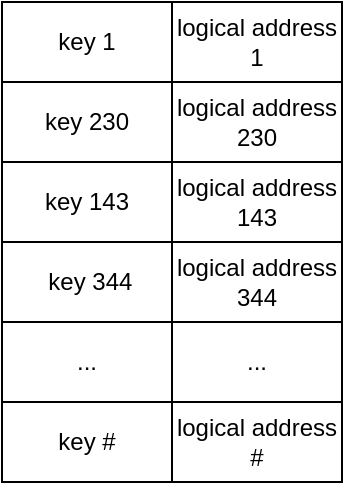 <mxfile version="19.0.2" type="device"><diagram id="_6lm_CGJmrFyF61a6ZGK" name="Page-1"><mxGraphModel dx="328" dy="257" grid="1" gridSize="10" guides="1" tooltips="1" connect="1" arrows="1" fold="1" page="1" pageScale="1" pageWidth="827" pageHeight="1169" math="0" shadow="0"><root><mxCell id="0"/><mxCell id="1" parent="0"/><mxCell id="q25wtdW0XPg9A6ocsqKF-11" value="" style="shape=table;startSize=0;container=1;collapsible=0;childLayout=tableLayout;" vertex="1" parent="1"><mxGeometry x="270" y="160" width="170" height="240" as="geometry"/></mxCell><mxCell id="q25wtdW0XPg9A6ocsqKF-12" value="" style="shape=tableRow;horizontal=0;startSize=0;swimlaneHead=0;swimlaneBody=0;top=0;left=0;bottom=0;right=0;collapsible=0;dropTarget=0;fillColor=none;points=[[0,0.5],[1,0.5]];portConstraint=eastwest;" vertex="1" parent="q25wtdW0XPg9A6ocsqKF-11"><mxGeometry width="170" height="40" as="geometry"/></mxCell><mxCell id="q25wtdW0XPg9A6ocsqKF-13" value="" style="shape=partialRectangle;html=1;whiteSpace=wrap;connectable=0;overflow=hidden;fillColor=none;top=0;left=0;bottom=0;right=0;pointerEvents=1;" vertex="1" parent="q25wtdW0XPg9A6ocsqKF-12"><mxGeometry width="85" height="40" as="geometry"><mxRectangle width="85" height="40" as="alternateBounds"/></mxGeometry></mxCell><mxCell id="q25wtdW0XPg9A6ocsqKF-14" value="" style="shape=partialRectangle;html=1;whiteSpace=wrap;connectable=0;overflow=hidden;fillColor=none;top=0;left=0;bottom=0;right=0;pointerEvents=1;" vertex="1" parent="q25wtdW0XPg9A6ocsqKF-12"><mxGeometry x="85" width="85" height="40" as="geometry"><mxRectangle width="85" height="40" as="alternateBounds"/></mxGeometry></mxCell><mxCell id="q25wtdW0XPg9A6ocsqKF-15" value="" style="shape=tableRow;horizontal=0;startSize=0;swimlaneHead=0;swimlaneBody=0;top=0;left=0;bottom=0;right=0;collapsible=0;dropTarget=0;fillColor=none;points=[[0,0.5],[1,0.5]];portConstraint=eastwest;" vertex="1" parent="q25wtdW0XPg9A6ocsqKF-11"><mxGeometry y="40" width="170" height="40" as="geometry"/></mxCell><mxCell id="q25wtdW0XPg9A6ocsqKF-16" value="" style="shape=partialRectangle;html=1;whiteSpace=wrap;connectable=0;overflow=hidden;fillColor=none;top=0;left=0;bottom=0;right=0;pointerEvents=1;" vertex="1" parent="q25wtdW0XPg9A6ocsqKF-15"><mxGeometry width="85" height="40" as="geometry"><mxRectangle width="85" height="40" as="alternateBounds"/></mxGeometry></mxCell><mxCell id="q25wtdW0XPg9A6ocsqKF-17" value="" style="shape=partialRectangle;html=1;whiteSpace=wrap;connectable=0;overflow=hidden;fillColor=none;top=0;left=0;bottom=0;right=0;pointerEvents=1;" vertex="1" parent="q25wtdW0XPg9A6ocsqKF-15"><mxGeometry x="85" width="85" height="40" as="geometry"><mxRectangle width="85" height="40" as="alternateBounds"/></mxGeometry></mxCell><mxCell id="q25wtdW0XPg9A6ocsqKF-18" value="" style="shape=tableRow;horizontal=0;startSize=0;swimlaneHead=0;swimlaneBody=0;top=0;left=0;bottom=0;right=0;collapsible=0;dropTarget=0;fillColor=none;points=[[0,0.5],[1,0.5]];portConstraint=eastwest;" vertex="1" parent="q25wtdW0XPg9A6ocsqKF-11"><mxGeometry y="80" width="170" height="40" as="geometry"/></mxCell><mxCell id="q25wtdW0XPg9A6ocsqKF-19" value="" style="shape=partialRectangle;html=1;whiteSpace=wrap;connectable=0;overflow=hidden;fillColor=none;top=0;left=0;bottom=0;right=0;pointerEvents=1;" vertex="1" parent="q25wtdW0XPg9A6ocsqKF-18"><mxGeometry width="85" height="40" as="geometry"><mxRectangle width="85" height="40" as="alternateBounds"/></mxGeometry></mxCell><mxCell id="q25wtdW0XPg9A6ocsqKF-20" value="" style="shape=partialRectangle;html=1;whiteSpace=wrap;connectable=0;overflow=hidden;fillColor=none;top=0;left=0;bottom=0;right=0;pointerEvents=1;" vertex="1" parent="q25wtdW0XPg9A6ocsqKF-18"><mxGeometry x="85" width="85" height="40" as="geometry"><mxRectangle width="85" height="40" as="alternateBounds"/></mxGeometry></mxCell><mxCell id="q25wtdW0XPg9A6ocsqKF-21" value="" style="shape=tableRow;horizontal=0;startSize=0;swimlaneHead=0;swimlaneBody=0;top=0;left=0;bottom=0;right=0;collapsible=0;dropTarget=0;fillColor=none;points=[[0,0.5],[1,0.5]];portConstraint=eastwest;" vertex="1" parent="q25wtdW0XPg9A6ocsqKF-11"><mxGeometry y="120" width="170" height="40" as="geometry"/></mxCell><mxCell id="q25wtdW0XPg9A6ocsqKF-22" value="" style="shape=partialRectangle;html=1;whiteSpace=wrap;connectable=0;overflow=hidden;fillColor=none;top=0;left=0;bottom=0;right=0;pointerEvents=1;" vertex="1" parent="q25wtdW0XPg9A6ocsqKF-21"><mxGeometry width="85" height="40" as="geometry"><mxRectangle width="85" height="40" as="alternateBounds"/></mxGeometry></mxCell><mxCell id="q25wtdW0XPg9A6ocsqKF-23" value="" style="shape=partialRectangle;html=1;whiteSpace=wrap;connectable=0;overflow=hidden;fillColor=none;top=0;left=0;bottom=0;right=0;pointerEvents=1;" vertex="1" parent="q25wtdW0XPg9A6ocsqKF-21"><mxGeometry x="85" width="85" height="40" as="geometry"><mxRectangle width="85" height="40" as="alternateBounds"/></mxGeometry></mxCell><mxCell id="q25wtdW0XPg9A6ocsqKF-24" value="" style="shape=tableRow;horizontal=0;startSize=0;swimlaneHead=0;swimlaneBody=0;top=0;left=0;bottom=0;right=0;collapsible=0;dropTarget=0;fillColor=none;points=[[0,0.5],[1,0.5]];portConstraint=eastwest;" vertex="1" parent="q25wtdW0XPg9A6ocsqKF-11"><mxGeometry y="160" width="170" height="40" as="geometry"/></mxCell><mxCell id="q25wtdW0XPg9A6ocsqKF-25" value="" style="shape=partialRectangle;html=1;whiteSpace=wrap;connectable=0;overflow=hidden;fillColor=none;top=0;left=0;bottom=0;right=0;pointerEvents=1;" vertex="1" parent="q25wtdW0XPg9A6ocsqKF-24"><mxGeometry width="85" height="40" as="geometry"><mxRectangle width="85" height="40" as="alternateBounds"/></mxGeometry></mxCell><mxCell id="q25wtdW0XPg9A6ocsqKF-26" value="" style="shape=partialRectangle;html=1;whiteSpace=wrap;connectable=0;overflow=hidden;fillColor=none;top=0;left=0;bottom=0;right=0;pointerEvents=1;" vertex="1" parent="q25wtdW0XPg9A6ocsqKF-24"><mxGeometry x="85" width="85" height="40" as="geometry"><mxRectangle width="85" height="40" as="alternateBounds"/></mxGeometry></mxCell><mxCell id="q25wtdW0XPg9A6ocsqKF-27" value="" style="shape=tableRow;horizontal=0;startSize=0;swimlaneHead=0;swimlaneBody=0;top=0;left=0;bottom=0;right=0;collapsible=0;dropTarget=0;fillColor=none;points=[[0,0.5],[1,0.5]];portConstraint=eastwest;" vertex="1" parent="q25wtdW0XPg9A6ocsqKF-11"><mxGeometry y="200" width="170" height="40" as="geometry"/></mxCell><mxCell id="q25wtdW0XPg9A6ocsqKF-28" value="" style="shape=partialRectangle;html=1;whiteSpace=wrap;connectable=0;overflow=hidden;fillColor=none;top=0;left=0;bottom=0;right=0;pointerEvents=1;" vertex="1" parent="q25wtdW0XPg9A6ocsqKF-27"><mxGeometry width="85" height="40" as="geometry"><mxRectangle width="85" height="40" as="alternateBounds"/></mxGeometry></mxCell><mxCell id="q25wtdW0XPg9A6ocsqKF-29" value="" style="shape=partialRectangle;html=1;whiteSpace=wrap;connectable=0;overflow=hidden;fillColor=none;top=0;left=0;bottom=0;right=0;pointerEvents=1;" vertex="1" parent="q25wtdW0XPg9A6ocsqKF-27"><mxGeometry x="85" width="85" height="40" as="geometry"><mxRectangle width="85" height="40" as="alternateBounds"/></mxGeometry></mxCell><mxCell id="q25wtdW0XPg9A6ocsqKF-32" value="logical address 1" style="shape=partialRectangle;html=1;whiteSpace=wrap;connectable=0;overflow=hidden;fillColor=none;top=0;left=0;bottom=0;right=0;pointerEvents=1;" vertex="1" parent="1"><mxGeometry x="355" y="160" width="85" height="40" as="geometry"><mxRectangle width="85" height="40" as="alternateBounds"/></mxGeometry></mxCell><mxCell id="q25wtdW0XPg9A6ocsqKF-33" value="logical address 230" style="shape=partialRectangle;html=1;whiteSpace=wrap;connectable=0;overflow=hidden;fillColor=none;top=0;left=0;bottom=0;right=0;pointerEvents=1;" vertex="1" parent="1"><mxGeometry x="355" y="200" width="85" height="40" as="geometry"><mxRectangle width="85" height="40" as="alternateBounds"/></mxGeometry></mxCell><mxCell id="q25wtdW0XPg9A6ocsqKF-34" value="logical address&lt;br&gt;143" style="shape=partialRectangle;html=1;whiteSpace=wrap;connectable=0;overflow=hidden;fillColor=none;top=0;left=0;bottom=0;right=0;pointerEvents=1;" vertex="1" parent="1"><mxGeometry x="355" y="240" width="85" height="40" as="geometry"><mxRectangle width="85" height="40" as="alternateBounds"/></mxGeometry></mxCell><mxCell id="q25wtdW0XPg9A6ocsqKF-35" value="logical address&lt;br&gt;344" style="shape=partialRectangle;html=1;whiteSpace=wrap;connectable=0;overflow=hidden;fillColor=none;top=0;left=0;bottom=0;right=0;pointerEvents=1;" vertex="1" parent="1"><mxGeometry x="355" y="280" width="85" height="40" as="geometry"><mxRectangle width="85" height="40" as="alternateBounds"/></mxGeometry></mxCell><mxCell id="q25wtdW0XPg9A6ocsqKF-36" value="..." style="shape=partialRectangle;html=1;whiteSpace=wrap;connectable=0;overflow=hidden;fillColor=none;top=0;left=0;bottom=0;right=0;pointerEvents=1;" vertex="1" parent="1"><mxGeometry x="355" y="320" width="85" height="40" as="geometry"><mxRectangle width="85" height="40" as="alternateBounds"/></mxGeometry></mxCell><mxCell id="q25wtdW0XPg9A6ocsqKF-37" value="logical address&lt;br&gt;#" style="shape=partialRectangle;html=1;whiteSpace=wrap;connectable=0;overflow=hidden;fillColor=none;top=0;left=0;bottom=0;right=0;pointerEvents=1;" vertex="1" parent="1"><mxGeometry x="355" y="360" width="85" height="40" as="geometry"><mxRectangle width="85" height="40" as="alternateBounds"/></mxGeometry></mxCell><mxCell id="q25wtdW0XPg9A6ocsqKF-38" value="key 1" style="shape=partialRectangle;html=1;whiteSpace=wrap;connectable=0;overflow=hidden;fillColor=none;top=0;left=0;bottom=0;right=0;pointerEvents=1;" vertex="1" parent="1"><mxGeometry x="270" y="160" width="85" height="40" as="geometry"><mxRectangle width="85" height="40" as="alternateBounds"/></mxGeometry></mxCell><mxCell id="q25wtdW0XPg9A6ocsqKF-39" value="key 230" style="shape=partialRectangle;html=1;whiteSpace=wrap;connectable=0;overflow=hidden;fillColor=none;top=0;left=0;bottom=0;right=0;pointerEvents=1;" vertex="1" parent="1"><mxGeometry x="270" y="200" width="85" height="40" as="geometry"><mxRectangle width="85" height="40" as="alternateBounds"/></mxGeometry></mxCell><mxCell id="q25wtdW0XPg9A6ocsqKF-40" value="key 143" style="shape=partialRectangle;html=1;whiteSpace=wrap;connectable=0;overflow=hidden;fillColor=none;top=0;left=0;bottom=0;right=0;pointerEvents=1;" vertex="1" parent="1"><mxGeometry x="270" y="240" width="85" height="40" as="geometry"><mxRectangle width="85" height="40" as="alternateBounds"/></mxGeometry></mxCell><mxCell id="q25wtdW0XPg9A6ocsqKF-41" value="&amp;nbsp;key 344" style="shape=partialRectangle;html=1;whiteSpace=wrap;connectable=0;overflow=hidden;fillColor=none;top=0;left=0;bottom=0;right=0;pointerEvents=1;" vertex="1" parent="1"><mxGeometry x="270" y="280" width="85" height="40" as="geometry"><mxRectangle width="85" height="40" as="alternateBounds"/></mxGeometry></mxCell><mxCell id="q25wtdW0XPg9A6ocsqKF-42" value="..." style="shape=partialRectangle;html=1;whiteSpace=wrap;connectable=0;overflow=hidden;fillColor=none;top=0;left=0;bottom=0;right=0;pointerEvents=1;" vertex="1" parent="1"><mxGeometry x="270" y="320" width="85" height="40" as="geometry"><mxRectangle width="85" height="40" as="alternateBounds"/></mxGeometry></mxCell><mxCell id="q25wtdW0XPg9A6ocsqKF-43" value="key #" style="shape=partialRectangle;html=1;whiteSpace=wrap;connectable=0;overflow=hidden;fillColor=none;top=0;left=0;bottom=0;right=0;pointerEvents=1;" vertex="1" parent="1"><mxGeometry x="270" y="360" width="85" height="40" as="geometry"><mxRectangle width="85" height="40" as="alternateBounds"/></mxGeometry></mxCell></root></mxGraphModel></diagram></mxfile>